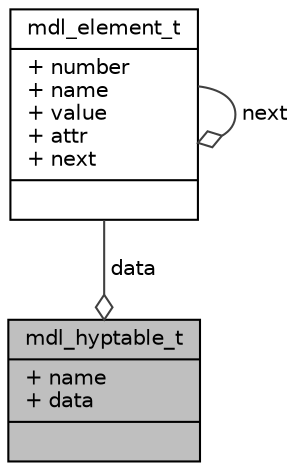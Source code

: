 digraph G
{
  edge [fontname="Helvetica",fontsize="10",labelfontname="Helvetica",labelfontsize="10"];
  node [fontname="Helvetica",fontsize="10",shape=record];
  Node1 [label="{mdl_hyptable_t\n|+ name\l+ data\l|}",height=0.2,width=0.4,color="black", fillcolor="grey75", style="filled" fontcolor="black"];
  Node2 -> Node1 [color="grey25",fontsize="10",style="solid",label=" data" ,arrowhead="odiamond",fontname="Helvetica"];
  Node2 [label="{mdl_element_t\n|+ number\l+ name\l+ value\l+ attr\l+ next\l|}",height=0.2,width=0.4,color="black", fillcolor="white", style="filled",URL="$structmdl__element__t.html"];
  Node2 -> Node2 [color="grey25",fontsize="10",style="solid",label=" next" ,arrowhead="odiamond",fontname="Helvetica"];
}
